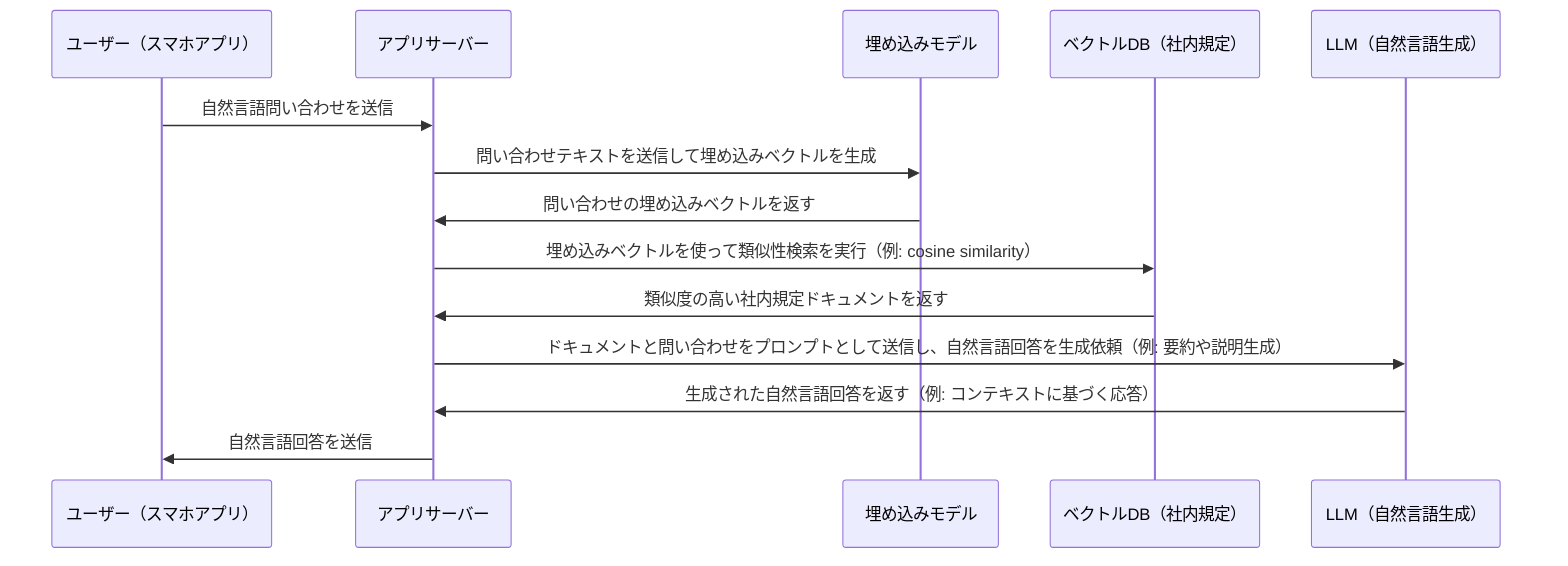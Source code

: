 sequenceDiagram
    participant User as ユーザー（スマホアプリ）
    participant AppServer as アプリサーバー
    participant EmbeddingModel as 埋め込みモデル
    participant VectorDB as ベクトルDB（社内規定）
    participant LLM as LLM（自然言語生成）

    User->>AppServer: 自然言語問い合わせを送信
    AppServer->>EmbeddingModel: 問い合わせテキストを送信して埋め込みベクトルを生成
    EmbeddingModel->>AppServer: 問い合わせの埋め込みベクトルを返す
    AppServer->>VectorDB: 埋め込みベクトルを使って類似性検索を実行（例: cosine similarity）
    VectorDB->>AppServer: 類似度の高い社内規定ドキュメントを返す
    AppServer->>LLM: ドキュメントと問い合わせをプロンプトとして送信し、自然言語回答を生成依頼（例: 要約や説明生成）
    LLM->>AppServer: 生成された自然言語回答を返す（例: コンテキストに基づく応答）
    AppServer->>User: 自然言語回答を送信